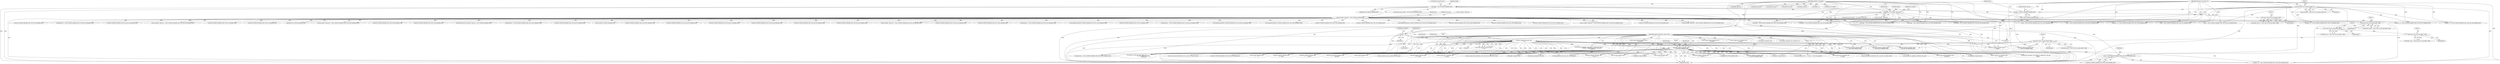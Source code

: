 digraph "0_tcpdump_3b32029db354cbc875127869d9b12a9addc75b50@pointer" {
"1001309" [label="(Call,p + (ISIS_COMMON_HEADER_SIZE+ISIS_PSNP_HEADER_SIZE))"];
"1000154" [label="(MethodParameterIn,const uint8_t *p)"];
"1000196" [label="(Call,(const struct isis_common_header *)p)"];
"1000323" [label="(Call,isis_header->fixed_len < ISIS_COMMON_HEADER_SIZE)"];
"1000304" [label="(Call,length < isis_header->fixed_len)"];
"1000203" [label="(Call,length < ISIS_COMMON_HEADER_SIZE)"];
"1000155" [label="(MethodParameterIn,u_int length)"];
"1001295" [label="(Call,print_unknown_data(ndo, pptr, \"\n\t  \", ISIS_PSNP_HEADER_SIZE))"];
"1000492" [label="(Call,print_unknown_data(ndo, optr, \"\n\t\", 8))"];
"1000153" [label="(MethodParameterIn,netdissect_options *ndo)"];
"1000191" [label="(Call,optr = p)"];
"1000234" [label="(Call,(const struct isis_psnp_header *)pptr)"];
"1000229" [label="(Call,(const struct isis_csnp_header *)pptr)"];
"1000224" [label="(Call,(const struct isis_lsp_header *)pptr)"];
"1000219" [label="(Call,(const struct isis_iih_ptp_header *)pptr)"];
"1000214" [label="(Call,(const struct isis_iih_lan_header *)pptr)"];
"1000207" [label="(Call,pptr = p+(ISIS_COMMON_HEADER_SIZE))"];
"1000203" [label="(Call,length < ISIS_COMMON_HEADER_SIZE)"];
"1000312" [label="(Identifier,ndo)"];
"1001189" [label="(Call,p + (ISIS_COMMON_HEADER_SIZE+ISIS_CSNP_HEADER_SIZE))"];
"1000739" [label="(Call,length=pdu_len)"];
"1000232" [label="(Call,header_psnp = (const struct isis_psnp_header *)pptr)"];
"1000524" [label="(Call,ISIS_COMMON_HEADER_SIZE+ISIS_IIH_LAN_HEADER_SIZE)"];
"1000331" [label="(Identifier,ndo)"];
"1001182" [label="(Call,packet_len -= (ISIS_COMMON_HEADER_SIZE+ISIS_CSNP_HEADER_SIZE))"];
"1001294" [label="(Call,!print_unknown_data(ndo, pptr, \"\n\t  \", ISIS_PSNP_HEADER_SIZE))"];
"1000644" [label="(Call,print_unknown_data(ndo, pptr, \"\n\t  \", ISIS_IIH_LAN_HEADER_SIZE))"];
"1000204" [label="(Identifier,length)"];
"1000192" [label="(Identifier,optr)"];
"1001175" [label="(Call,print_unknown_data(ndo, pptr, \"\n\t  \", ISIS_CSNP_HEADER_SIZE))"];
"1000213" [label="(Identifier,header_iih_lan)"];
"1000194" [label="(Call,isis_header = (const struct isis_common_header *)p)"];
"1001299" [label="(Identifier,ISIS_PSNP_HEADER_SIZE)"];
"1000799" [label="(Call,ISIS_COMMON_HEADER_SIZE+ISIS_IIH_PTP_HEADER_SIZE)"];
"1000509" [label="(Call,ISIS_COMMON_HEADER_SIZE+ISIS_IIH_LAN_HEADER_SIZE)"];
"1003083" [label="(MethodReturn,RET)"];
"1000792" [label="(Call,ISIS_COMMON_HEADER_SIZE+ISIS_IIH_PTP_HEADER_SIZE)"];
"1000832" [label="(Call,length < ISIS_COMMON_HEADER_SIZE+ISIS_LSP_HEADER_SIZE)"];
"1001295" [label="(Call,print_unknown_data(ndo, pptr, \"\n\t  \", ISIS_PSNP_HEADER_SIZE))"];
"1001077" [label="(Call,ISIS_COMMON_HEADER_SIZE+ISIS_CSNP_HEADER_SIZE)"];
"1000658" [label="(Call,p + (ISIS_COMMON_HEADER_SIZE+ISIS_IIH_LAN_HEADER_SIZE))"];
"1000492" [label="(Call,print_unknown_data(ndo, optr, \"\n\t\", 8))"];
"1002324" [label="(Call,ipaddr_string(ndo, tptr))"];
"1000797" [label="(Call,p + (ISIS_COMMON_HEADER_SIZE+ISIS_IIH_PTP_HEADER_SIZE))"];
"1000495" [label="(Literal,\"\n\t\")"];
"1002342" [label="(Call,fn_printzp(ndo, tptr, tmp, ndo->ndo_snapend))"];
"1001798" [label="(Call,isis_print_extd_ip_reach(ndo, tptr, \"\n\t      \", AF_INET))"];
"1000195" [label="(Identifier,isis_header)"];
"1000224" [label="(Call,(const struct isis_lsp_header *)pptr)"];
"1000666" [label="(Call,isis_header->fixed_len != (ISIS_COMMON_HEADER_SIZE+ISIS_IIH_PTP_HEADER_SIZE))"];
"1001311" [label="(Call,ISIS_COMMON_HEADER_SIZE+ISIS_PSNP_HEADER_SIZE)"];
"1001571" [label="(Call,isis_print_ext_is_reach(ndo, tptr, \"\n\t      \", tlv_type))"];
"1001049" [label="(Call,p + (ISIS_COMMON_HEADER_SIZE+ISIS_LSP_HEADER_SIZE))"];
"1000156" [label="(Block,)"];
"1001304" [label="(Call,ISIS_COMMON_HEADER_SIZE+ISIS_PSNP_HEADER_SIZE)"];
"1001226" [label="(Call,length < ISIS_COMMON_HEADER_SIZE+ISIS_PSNP_HEADER_SIZE)"];
"1001302" [label="(Call,packet_len -= (ISIS_COMMON_HEADER_SIZE+ISIS_PSNP_HEADER_SIZE))"];
"1002995" [label="(Call,print_unknown_data(ndo, tptr, \"\n\t\t\", tmp))"];
"1000196" [label="(Call,(const struct isis_common_header *)p)"];
"1000155" [label="(MethodParameterIn,u_int length)"];
"1000493" [label="(Identifier,ndo)"];
"1001047" [label="(Call,pptr = p + (ISIS_COMMON_HEADER_SIZE+ISIS_LSP_HEADER_SIZE))"];
"1000344" [label="(Identifier,max_area)"];
"1001297" [label="(Identifier,pptr)"];
"1000535" [label="(Call,ISIS_COMMON_HEADER_SIZE+ISIS_IIH_LAN_HEADER_SIZE)"];
"1000806" [label="(Call,isis_header->fixed_len != (ISIS_COMMON_HEADER_SIZE+ISIS_LSP_HEADER_SIZE))"];
"1000206" [label="(ControlStructure,goto trunc;)"];
"1001933" [label="(Call,fn_printzp(ndo, tptr + 1, tlv_len - 1, ndo->ndo_snapend))"];
"1001843" [label="(Call,isis_print_mtid(ndo, tptr, \"\n\t      \"))"];
"1002653" [label="(Call,isis_print_mtid(ndo, tptr, \"\n\t      \"))"];
"1000207" [label="(Call,pptr = p+(ISIS_COMMON_HEADER_SIZE))"];
"1001739" [label="(Call,isis_print_tlv_ip_reach(ndo, pptr, \"\n\t      \", tlv_len))"];
"1000660" [label="(Call,ISIS_COMMON_HEADER_SIZE+ISIS_IIH_LAN_HEADER_SIZE)"];
"1001298" [label="(Literal,\"\n\t  \")"];
"1001984" [label="(Call,signature_verify(ndo, optr, length, tptr + 1,\n                                            isis_clear_checksum_lifetime,\n                                            header_lsp))"];
"1001191" [label="(Call,ISIS_COMMON_HEADER_SIZE+ISIS_CSNP_HEADER_SIZE)"];
"1002790" [label="(Call,print_unknown_data(ndo, tptr, \"\n\t      \", tlv_len - 1))"];
"1001042" [label="(Call,packet_len -= (ISIS_COMMON_HEADER_SIZE+ISIS_LSP_HEADER_SIZE))"];
"1001310" [label="(Identifier,p)"];
"1001684" [label="(Call,isis_print_metric_block(ndo, &tlv_is_reach->isis_metric_block))"];
"1001075" [label="(Call,(unsigned long)(ISIS_COMMON_HEADER_SIZE+ISIS_CSNP_HEADER_SIZE))"];
"1001271" [label="(Call,length=pdu_len)"];
"1002441" [label="(Call,ipaddr_string(ndo, tptr))"];
"1000834" [label="(Call,ISIS_COMMON_HEADER_SIZE+ISIS_LSP_HEADER_SIZE)"];
"1000305" [label="(Identifier,length)"];
"1002920" [label="(Call,isonsap_string(ndo, tptr, prefix_len / 2))"];
"1000651" [label="(Call,packet_len -= (ISIS_COMMON_HEADER_SIZE+ISIS_IIH_LAN_HEADER_SIZE))"];
"1000153" [label="(MethodParameterIn,netdissect_options *ndo)"];
"1000221" [label="(Identifier,pptr)"];
"1000522" [label="(Call,(unsigned long)(ISIS_COMMON_HEADER_SIZE+ISIS_IIH_LAN_HEADER_SIZE))"];
"1001215" [label="(Call,(unsigned long)(ISIS_COMMON_HEADER_SIZE+ISIS_PSNP_HEADER_SIZE))"];
"1000915" [label="(Call,osi_print_cksum(ndo, (const uint8_t *)header_lsp->lsp_id,\n                        EXTRACT_16BITS(header_lsp->checksum),\n                        12, length-12))"];
"1001035" [label="(Call,print_unknown_data(ndo, pptr, \"\n\t  \", ISIS_LSP_HEADER_SIZE))"];
"1001088" [label="(Call,ISIS_COMMON_HEADER_SIZE+ISIS_CSNP_HEADER_SIZE)"];
"1000810" [label="(Call,ISIS_COMMON_HEADER_SIZE+ISIS_LSP_HEADER_SIZE)"];
"1003035" [label="(Call,print_unknown_data(ndo, pptr, \"\n\t      \", tlv_len))"];
"1000217" [label="(Call,header_iih_ptp = (const struct isis_iih_ptp_header *)pptr)"];
"1000683" [label="(Call,(unsigned long)(ISIS_COMMON_HEADER_SIZE+ISIS_IIH_PTP_HEADER_SIZE))"];
"1000303" [label="(ControlStructure,if (length < isis_header->fixed_len))"];
"1001755" [label="(Call,isis_print_extd_ip_reach(ndo, tptr, \"\n\t      \", AF_INET))"];
"1002242" [label="(Call,isis_print_mt_port_cap_subtlv(ndo, tptr, tmp))"];
"1001333" [label="(Call,print_unknown_data(ndo, pptr, \"\n\t  \", length))"];
"1000653" [label="(Call,ISIS_COMMON_HEADER_SIZE+ISIS_IIH_LAN_HEADER_SIZE)"];
"1000154" [label="(MethodParameterIn,const uint8_t *p)"];
"1000226" [label="(Identifier,pptr)"];
"1000236" [label="(Identifier,pptr)"];
"1000795" [label="(Call,pptr = p + (ISIS_COMMON_HEADER_SIZE+ISIS_IIH_PTP_HEADER_SIZE))"];
"1000191" [label="(Call,optr = p)"];
"1000219" [label="(Call,(const struct isis_iih_ptp_header *)pptr)"];
"1000202" [label="(ControlStructure,if (length < ISIS_COMMON_HEADER_SIZE))"];
"1002414" [label="(Call,ipaddr_string(ndo, tptr))"];
"1000670" [label="(Call,ISIS_COMMON_HEADER_SIZE+ISIS_IIH_PTP_HEADER_SIZE)"];
"1001900" [label="(Call,ip6addr_string(ndo, tptr))"];
"1000505" [label="(Call,isis_header->fixed_len != (ISIS_COMMON_HEADER_SIZE+ISIS_IIH_LAN_HEADER_SIZE))"];
"1001202" [label="(Call,ISIS_COMMON_HEADER_SIZE+ISIS_PSNP_HEADER_SIZE)"];
"1002576" [label="(Call,tptr-optr)"];
"1001058" [label="(Call,isis_header->fixed_len != (ISIS_COMMON_HEADER_SIZE+ISIS_CSNP_HEADER_SIZE))"];
"1000229" [label="(Call,(const struct isis_csnp_header *)pptr)"];
"1000222" [label="(Call,header_lsp = (const struct isis_lsp_header *)pptr)"];
"1000198" [label="(Identifier,p)"];
"1001062" [label="(Call,ISIS_COMMON_HEADER_SIZE+ISIS_CSNP_HEADER_SIZE)"];
"1002055" [label="(Call,print_unknown_data(ndo, tptr + 1, \"\n\t\t  \", tlv_len - 1))"];
"1000231" [label="(Identifier,pptr)"];
"1000656" [label="(Call,pptr = p + (ISIS_COMMON_HEADER_SIZE+ISIS_IIH_LAN_HEADER_SIZE))"];
"1001722" [label="(Call,isis_print_metric_block(ndo, &tlv_es_reach->isis_metric_block))"];
"1000208" [label="(Identifier,pptr)"];
"1002571" [label="(Call,osi_print_cksum(ndo, optr, EXTRACT_16BITS(tptr), tptr-optr,\n                length))"];
"1001427" [label="(Call,isonsap_string(ndo, tptr, alen))"];
"1000533" [label="(Call,length < ISIS_COMMON_HEADER_SIZE+ISIS_IIH_LAN_HEADER_SIZE)"];
"1000790" [label="(Call,packet_len -= (ISIS_COMMON_HEADER_SIZE+ISIS_IIH_PTP_HEADER_SIZE))"];
"1000234" [label="(Call,(const struct isis_psnp_header *)pptr)"];
"1000306" [label="(Call,isis_header->fixed_len)"];
"1000209" [label="(Call,p+(ISIS_COMMON_HEADER_SIZE))"];
"1001866" [label="(Call,isis_print_extd_ip_reach(ndo, tptr, \"\n\t      \", AF_INET6))"];
"1000494" [label="(Identifier,optr)"];
"1001187" [label="(Call,pptr = p + (ISIS_COMMON_HEADER_SIZE+ISIS_CSNP_HEADER_SIZE))"];
"1001307" [label="(Call,pptr = p + (ISIS_COMMON_HEADER_SIZE+ISIS_PSNP_HEADER_SIZE))"];
"1001044" [label="(Call,ISIS_COMMON_HEADER_SIZE+ISIS_LSP_HEADER_SIZE)"];
"1001051" [label="(Call,ISIS_COMMON_HEADER_SIZE+ISIS_LSP_HEADER_SIZE)"];
"1000887" [label="(Call,length=pdu_len)"];
"1000496" [label="(Literal,8)"];
"1000193" [label="(Identifier,p)"];
"1002287" [label="(Call,isis_print_mt_capability_subtlv(ndo, tptr, tmp))"];
"1000592" [label="(Call,length=pdu_len)"];
"1001131" [label="(Call,length=pdu_len)"];
"1000327" [label="(Identifier,ISIS_COMMON_HEADER_SIZE)"];
"1001198" [label="(Call,isis_header->fixed_len != (ISIS_COMMON_HEADER_SIZE+ISIS_PSNP_HEADER_SIZE))"];
"1000205" [label="(Identifier,ISIS_COMMON_HEADER_SIZE)"];
"1000927" [label="(Call,length-12)"];
"1002860" [label="(Call,isis_print_metric_block(ndo, (const struct isis_metric_block *)tptr))"];
"1000216" [label="(Identifier,pptr)"];
"1003018" [label="(Call,print_unknown_data(ndo, pptr, \"\n\t\t\", tlv_len))"];
"1000324" [label="(Call,isis_header->fixed_len)"];
"1001309" [label="(Call,p + (ISIS_COMMON_HEADER_SIZE+ISIS_PSNP_HEADER_SIZE))"];
"1000323" [label="(Call,isis_header->fixed_len < ISIS_COMMON_HEADER_SIZE)"];
"1001296" [label="(Identifier,ndo)"];
"1001217" [label="(Call,ISIS_COMMON_HEADER_SIZE+ISIS_PSNP_HEADER_SIZE)"];
"1000325" [label="(Identifier,isis_header)"];
"1001184" [label="(Call,ISIS_COMMON_HEADER_SIZE+ISIS_CSNP_HEADER_SIZE)"];
"1000491" [label="(Call,!print_unknown_data(ndo, optr, \"\n\t\", 8))"];
"1000322" [label="(ControlStructure,if (isis_header->fixed_len < ISIS_COMMON_HEADER_SIZE))"];
"1001086" [label="(Call,length < ISIS_COMMON_HEADER_SIZE+ISIS_CSNP_HEADER_SIZE)"];
"1001775" [label="(Call,isis_print_mtid(ndo, tptr, \"\n\t      \"))"];
"1000685" [label="(Call,ISIS_COMMON_HEADER_SIZE+ISIS_IIH_PTP_HEADER_SIZE)"];
"1000338" [label="(Call,(u_int)ISIS_COMMON_HEADER_SIZE)"];
"1000227" [label="(Call,header_csnp = (const struct isis_csnp_header *)pptr)"];
"1001228" [label="(Call,ISIS_COMMON_HEADER_SIZE+ISIS_PSNP_HEADER_SIZE)"];
"1000212" [label="(Call,header_iih_lan = (const struct isis_iih_lan_header *)pptr)"];
"1000304" [label="(Call,length < isis_header->fixed_len)"];
"1000694" [label="(Call,length < ISIS_COMMON_HEADER_SIZE+ISIS_IIH_PTP_HEADER_SIZE)"];
"1000188" [label="(Call,packet_len=length)"];
"1001543" [label="(Call,isis_print_mtid(ndo, tptr, \"\n\t      \"))"];
"1001627" [label="(Call,isis_print_ext_is_reach(ndo, tptr, \"\n\t      \", tlv_type))"];
"1002303" [label="(Call,ipaddr_string(ndo, pptr))"];
"1000783" [label="(Call,print_unknown_data(ndo, pptr, \"\n\t  \", ISIS_IIH_PTP_HEADER_SIZE))"];
"1000214" [label="(Call,(const struct isis_iih_lan_header *)pptr)"];
"1000696" [label="(Call,ISIS_COMMON_HEADER_SIZE+ISIS_IIH_PTP_HEADER_SIZE)"];
"1001823" [label="(Call,isis_print_extd_ip_reach(ndo, tptr, \"\n\t      \", AF_INET6))"];
"1001598" [label="(Call,isis_print_ext_is_reach(ndo, tptr, \"\n\t      \", tlv_type))"];
"1001309" -> "1001307"  [label="AST: "];
"1001309" -> "1001311"  [label="CFG: "];
"1001310" -> "1001309"  [label="AST: "];
"1001311" -> "1001309"  [label="AST: "];
"1001307" -> "1001309"  [label="CFG: "];
"1001309" -> "1003083"  [label="DDG: "];
"1001309" -> "1003083"  [label="DDG: "];
"1000154" -> "1001309"  [label="DDG: "];
"1000196" -> "1001309"  [label="DDG: "];
"1000323" -> "1001309"  [label="DDG: "];
"1001295" -> "1001309"  [label="DDG: "];
"1000154" -> "1000152"  [label="AST: "];
"1000154" -> "1003083"  [label="DDG: "];
"1000154" -> "1000191"  [label="DDG: "];
"1000154" -> "1000196"  [label="DDG: "];
"1000154" -> "1000207"  [label="DDG: "];
"1000154" -> "1000209"  [label="DDG: "];
"1000154" -> "1000656"  [label="DDG: "];
"1000154" -> "1000658"  [label="DDG: "];
"1000154" -> "1000795"  [label="DDG: "];
"1000154" -> "1000797"  [label="DDG: "];
"1000154" -> "1001047"  [label="DDG: "];
"1000154" -> "1001049"  [label="DDG: "];
"1000154" -> "1001187"  [label="DDG: "];
"1000154" -> "1001189"  [label="DDG: "];
"1000154" -> "1001307"  [label="DDG: "];
"1000196" -> "1000194"  [label="AST: "];
"1000196" -> "1000198"  [label="CFG: "];
"1000197" -> "1000196"  [label="AST: "];
"1000198" -> "1000196"  [label="AST: "];
"1000194" -> "1000196"  [label="CFG: "];
"1000196" -> "1003083"  [label="DDG: "];
"1000196" -> "1000194"  [label="DDG: "];
"1000196" -> "1000207"  [label="DDG: "];
"1000196" -> "1000209"  [label="DDG: "];
"1000196" -> "1000656"  [label="DDG: "];
"1000196" -> "1000658"  [label="DDG: "];
"1000196" -> "1000795"  [label="DDG: "];
"1000196" -> "1000797"  [label="DDG: "];
"1000196" -> "1001047"  [label="DDG: "];
"1000196" -> "1001049"  [label="DDG: "];
"1000196" -> "1001187"  [label="DDG: "];
"1000196" -> "1001189"  [label="DDG: "];
"1000196" -> "1001307"  [label="DDG: "];
"1000323" -> "1000322"  [label="AST: "];
"1000323" -> "1000327"  [label="CFG: "];
"1000324" -> "1000323"  [label="AST: "];
"1000327" -> "1000323"  [label="AST: "];
"1000331" -> "1000323"  [label="CFG: "];
"1000344" -> "1000323"  [label="CFG: "];
"1000323" -> "1003083"  [label="DDG: "];
"1000323" -> "1003083"  [label="DDG: "];
"1000323" -> "1003083"  [label="DDG: "];
"1000304" -> "1000323"  [label="DDG: "];
"1000203" -> "1000323"  [label="DDG: "];
"1000323" -> "1000338"  [label="DDG: "];
"1000323" -> "1000505"  [label="DDG: "];
"1000323" -> "1000505"  [label="DDG: "];
"1000323" -> "1000509"  [label="DDG: "];
"1000323" -> "1000522"  [label="DDG: "];
"1000323" -> "1000524"  [label="DDG: "];
"1000323" -> "1000533"  [label="DDG: "];
"1000323" -> "1000535"  [label="DDG: "];
"1000323" -> "1000651"  [label="DDG: "];
"1000323" -> "1000653"  [label="DDG: "];
"1000323" -> "1000656"  [label="DDG: "];
"1000323" -> "1000658"  [label="DDG: "];
"1000323" -> "1000660"  [label="DDG: "];
"1000323" -> "1000666"  [label="DDG: "];
"1000323" -> "1000666"  [label="DDG: "];
"1000323" -> "1000670"  [label="DDG: "];
"1000323" -> "1000683"  [label="DDG: "];
"1000323" -> "1000685"  [label="DDG: "];
"1000323" -> "1000694"  [label="DDG: "];
"1000323" -> "1000696"  [label="DDG: "];
"1000323" -> "1000790"  [label="DDG: "];
"1000323" -> "1000792"  [label="DDG: "];
"1000323" -> "1000795"  [label="DDG: "];
"1000323" -> "1000797"  [label="DDG: "];
"1000323" -> "1000799"  [label="DDG: "];
"1000323" -> "1000806"  [label="DDG: "];
"1000323" -> "1000806"  [label="DDG: "];
"1000323" -> "1000810"  [label="DDG: "];
"1000323" -> "1000832"  [label="DDG: "];
"1000323" -> "1000834"  [label="DDG: "];
"1000323" -> "1001042"  [label="DDG: "];
"1000323" -> "1001044"  [label="DDG: "];
"1000323" -> "1001047"  [label="DDG: "];
"1000323" -> "1001049"  [label="DDG: "];
"1000323" -> "1001051"  [label="DDG: "];
"1000323" -> "1001058"  [label="DDG: "];
"1000323" -> "1001058"  [label="DDG: "];
"1000323" -> "1001062"  [label="DDG: "];
"1000323" -> "1001075"  [label="DDG: "];
"1000323" -> "1001077"  [label="DDG: "];
"1000323" -> "1001086"  [label="DDG: "];
"1000323" -> "1001088"  [label="DDG: "];
"1000323" -> "1001182"  [label="DDG: "];
"1000323" -> "1001184"  [label="DDG: "];
"1000323" -> "1001187"  [label="DDG: "];
"1000323" -> "1001189"  [label="DDG: "];
"1000323" -> "1001191"  [label="DDG: "];
"1000323" -> "1001198"  [label="DDG: "];
"1000323" -> "1001198"  [label="DDG: "];
"1000323" -> "1001202"  [label="DDG: "];
"1000323" -> "1001215"  [label="DDG: "];
"1000323" -> "1001217"  [label="DDG: "];
"1000323" -> "1001226"  [label="DDG: "];
"1000323" -> "1001228"  [label="DDG: "];
"1000323" -> "1001302"  [label="DDG: "];
"1000323" -> "1001304"  [label="DDG: "];
"1000323" -> "1001307"  [label="DDG: "];
"1000323" -> "1001311"  [label="DDG: "];
"1000304" -> "1000303"  [label="AST: "];
"1000304" -> "1000306"  [label="CFG: "];
"1000305" -> "1000304"  [label="AST: "];
"1000306" -> "1000304"  [label="AST: "];
"1000312" -> "1000304"  [label="CFG: "];
"1000325" -> "1000304"  [label="CFG: "];
"1000304" -> "1003083"  [label="DDG: "];
"1000304" -> "1003083"  [label="DDG: "];
"1000304" -> "1003083"  [label="DDG: "];
"1000203" -> "1000304"  [label="DDG: "];
"1000155" -> "1000304"  [label="DDG: "];
"1000304" -> "1000533"  [label="DDG: "];
"1000304" -> "1000694"  [label="DDG: "];
"1000304" -> "1000832"  [label="DDG: "];
"1000304" -> "1001086"  [label="DDG: "];
"1000304" -> "1001226"  [label="DDG: "];
"1000304" -> "1001333"  [label="DDG: "];
"1000203" -> "1000202"  [label="AST: "];
"1000203" -> "1000205"  [label="CFG: "];
"1000204" -> "1000203"  [label="AST: "];
"1000205" -> "1000203"  [label="AST: "];
"1000206" -> "1000203"  [label="CFG: "];
"1000208" -> "1000203"  [label="CFG: "];
"1000203" -> "1003083"  [label="DDG: "];
"1000203" -> "1003083"  [label="DDG: "];
"1000203" -> "1003083"  [label="DDG: "];
"1000155" -> "1000203"  [label="DDG: "];
"1000203" -> "1000207"  [label="DDG: "];
"1000203" -> "1000209"  [label="DDG: "];
"1000155" -> "1000152"  [label="AST: "];
"1000155" -> "1003083"  [label="DDG: "];
"1000155" -> "1000188"  [label="DDG: "];
"1000155" -> "1000533"  [label="DDG: "];
"1000155" -> "1000592"  [label="DDG: "];
"1000155" -> "1000694"  [label="DDG: "];
"1000155" -> "1000739"  [label="DDG: "];
"1000155" -> "1000832"  [label="DDG: "];
"1000155" -> "1000887"  [label="DDG: "];
"1000155" -> "1000927"  [label="DDG: "];
"1000155" -> "1001086"  [label="DDG: "];
"1000155" -> "1001131"  [label="DDG: "];
"1000155" -> "1001226"  [label="DDG: "];
"1000155" -> "1001271"  [label="DDG: "];
"1000155" -> "1001333"  [label="DDG: "];
"1000155" -> "1001984"  [label="DDG: "];
"1000155" -> "1002571"  [label="DDG: "];
"1001295" -> "1001294"  [label="AST: "];
"1001295" -> "1001299"  [label="CFG: "];
"1001296" -> "1001295"  [label="AST: "];
"1001297" -> "1001295"  [label="AST: "];
"1001298" -> "1001295"  [label="AST: "];
"1001299" -> "1001295"  [label="AST: "];
"1001294" -> "1001295"  [label="CFG: "];
"1001295" -> "1003083"  [label="DDG: "];
"1001295" -> "1003083"  [label="DDG: "];
"1001295" -> "1003083"  [label="DDG: "];
"1001295" -> "1001294"  [label="DDG: "];
"1001295" -> "1001294"  [label="DDG: "];
"1001295" -> "1001294"  [label="DDG: "];
"1001295" -> "1001294"  [label="DDG: "];
"1000492" -> "1001295"  [label="DDG: "];
"1000153" -> "1001295"  [label="DDG: "];
"1000234" -> "1001295"  [label="DDG: "];
"1001295" -> "1001302"  [label="DDG: "];
"1001295" -> "1001304"  [label="DDG: "];
"1001295" -> "1001307"  [label="DDG: "];
"1001295" -> "1001311"  [label="DDG: "];
"1001295" -> "1001427"  [label="DDG: "];
"1001295" -> "1001543"  [label="DDG: "];
"1001295" -> "1001598"  [label="DDG: "];
"1001295" -> "1001627"  [label="DDG: "];
"1001295" -> "1001684"  [label="DDG: "];
"1001295" -> "1001722"  [label="DDG: "];
"1001295" -> "1001739"  [label="DDG: "];
"1001295" -> "1001755"  [label="DDG: "];
"1001295" -> "1001775"  [label="DDG: "];
"1001295" -> "1001823"  [label="DDG: "];
"1001295" -> "1001843"  [label="DDG: "];
"1001295" -> "1001900"  [label="DDG: "];
"1001295" -> "1001933"  [label="DDG: "];
"1001295" -> "1001984"  [label="DDG: "];
"1001295" -> "1002055"  [label="DDG: "];
"1001295" -> "1002242"  [label="DDG: "];
"1001295" -> "1002287"  [label="DDG: "];
"1001295" -> "1002303"  [label="DDG: "];
"1001295" -> "1002324"  [label="DDG: "];
"1001295" -> "1002342"  [label="DDG: "];
"1001295" -> "1002414"  [label="DDG: "];
"1001295" -> "1002571"  [label="DDG: "];
"1001295" -> "1002653"  [label="DDG: "];
"1001295" -> "1002790"  [label="DDG: "];
"1001295" -> "1002860"  [label="DDG: "];
"1001295" -> "1002995"  [label="DDG: "];
"1001295" -> "1003018"  [label="DDG: "];
"1001295" -> "1003035"  [label="DDG: "];
"1000492" -> "1000491"  [label="AST: "];
"1000492" -> "1000496"  [label="CFG: "];
"1000493" -> "1000492"  [label="AST: "];
"1000494" -> "1000492"  [label="AST: "];
"1000495" -> "1000492"  [label="AST: "];
"1000496" -> "1000492"  [label="AST: "];
"1000491" -> "1000492"  [label="CFG: "];
"1000492" -> "1003083"  [label="DDG: "];
"1000492" -> "1003083"  [label="DDG: "];
"1000492" -> "1000491"  [label="DDG: "];
"1000492" -> "1000491"  [label="DDG: "];
"1000492" -> "1000491"  [label="DDG: "];
"1000492" -> "1000491"  [label="DDG: "];
"1000153" -> "1000492"  [label="DDG: "];
"1000191" -> "1000492"  [label="DDG: "];
"1000492" -> "1000644"  [label="DDG: "];
"1000492" -> "1000783"  [label="DDG: "];
"1000492" -> "1000915"  [label="DDG: "];
"1000492" -> "1001175"  [label="DDG: "];
"1000492" -> "1001333"  [label="DDG: "];
"1000492" -> "1001427"  [label="DDG: "];
"1000492" -> "1001543"  [label="DDG: "];
"1000492" -> "1001598"  [label="DDG: "];
"1000492" -> "1001627"  [label="DDG: "];
"1000492" -> "1001684"  [label="DDG: "];
"1000492" -> "1001722"  [label="DDG: "];
"1000492" -> "1001739"  [label="DDG: "];
"1000492" -> "1001755"  [label="DDG: "];
"1000492" -> "1001775"  [label="DDG: "];
"1000492" -> "1001823"  [label="DDG: "];
"1000492" -> "1001843"  [label="DDG: "];
"1000492" -> "1001900"  [label="DDG: "];
"1000492" -> "1001933"  [label="DDG: "];
"1000492" -> "1001984"  [label="DDG: "];
"1000492" -> "1001984"  [label="DDG: "];
"1000492" -> "1002055"  [label="DDG: "];
"1000492" -> "1002242"  [label="DDG: "];
"1000492" -> "1002287"  [label="DDG: "];
"1000492" -> "1002303"  [label="DDG: "];
"1000492" -> "1002324"  [label="DDG: "];
"1000492" -> "1002342"  [label="DDG: "];
"1000492" -> "1002414"  [label="DDG: "];
"1000492" -> "1002571"  [label="DDG: "];
"1000492" -> "1002576"  [label="DDG: "];
"1000492" -> "1002653"  [label="DDG: "];
"1000492" -> "1002790"  [label="DDG: "];
"1000492" -> "1002860"  [label="DDG: "];
"1000492" -> "1002995"  [label="DDG: "];
"1000492" -> "1003018"  [label="DDG: "];
"1000492" -> "1003035"  [label="DDG: "];
"1000153" -> "1000152"  [label="AST: "];
"1000153" -> "1003083"  [label="DDG: "];
"1000153" -> "1000644"  [label="DDG: "];
"1000153" -> "1000783"  [label="DDG: "];
"1000153" -> "1000915"  [label="DDG: "];
"1000153" -> "1001035"  [label="DDG: "];
"1000153" -> "1001175"  [label="DDG: "];
"1000153" -> "1001333"  [label="DDG: "];
"1000153" -> "1001427"  [label="DDG: "];
"1000153" -> "1001543"  [label="DDG: "];
"1000153" -> "1001571"  [label="DDG: "];
"1000153" -> "1001598"  [label="DDG: "];
"1000153" -> "1001627"  [label="DDG: "];
"1000153" -> "1001684"  [label="DDG: "];
"1000153" -> "1001722"  [label="DDG: "];
"1000153" -> "1001739"  [label="DDG: "];
"1000153" -> "1001755"  [label="DDG: "];
"1000153" -> "1001775"  [label="DDG: "];
"1000153" -> "1001798"  [label="DDG: "];
"1000153" -> "1001823"  [label="DDG: "];
"1000153" -> "1001843"  [label="DDG: "];
"1000153" -> "1001866"  [label="DDG: "];
"1000153" -> "1001900"  [label="DDG: "];
"1000153" -> "1001933"  [label="DDG: "];
"1000153" -> "1001984"  [label="DDG: "];
"1000153" -> "1002055"  [label="DDG: "];
"1000153" -> "1002242"  [label="DDG: "];
"1000153" -> "1002287"  [label="DDG: "];
"1000153" -> "1002303"  [label="DDG: "];
"1000153" -> "1002324"  [label="DDG: "];
"1000153" -> "1002342"  [label="DDG: "];
"1000153" -> "1002414"  [label="DDG: "];
"1000153" -> "1002441"  [label="DDG: "];
"1000153" -> "1002571"  [label="DDG: "];
"1000153" -> "1002653"  [label="DDG: "];
"1000153" -> "1002790"  [label="DDG: "];
"1000153" -> "1002860"  [label="DDG: "];
"1000153" -> "1002920"  [label="DDG: "];
"1000153" -> "1002995"  [label="DDG: "];
"1000153" -> "1003018"  [label="DDG: "];
"1000153" -> "1003035"  [label="DDG: "];
"1000191" -> "1000156"  [label="AST: "];
"1000191" -> "1000193"  [label="CFG: "];
"1000192" -> "1000191"  [label="AST: "];
"1000193" -> "1000191"  [label="AST: "];
"1000195" -> "1000191"  [label="CFG: "];
"1000191" -> "1003083"  [label="DDG: "];
"1000191" -> "1001984"  [label="DDG: "];
"1000191" -> "1002576"  [label="DDG: "];
"1000234" -> "1000232"  [label="AST: "];
"1000234" -> "1000236"  [label="CFG: "];
"1000235" -> "1000234"  [label="AST: "];
"1000236" -> "1000234"  [label="AST: "];
"1000232" -> "1000234"  [label="CFG: "];
"1000234" -> "1003083"  [label="DDG: "];
"1000234" -> "1000232"  [label="DDG: "];
"1000229" -> "1000234"  [label="DDG: "];
"1000234" -> "1000644"  [label="DDG: "];
"1000234" -> "1000783"  [label="DDG: "];
"1000234" -> "1001035"  [label="DDG: "];
"1000234" -> "1001175"  [label="DDG: "];
"1000234" -> "1001333"  [label="DDG: "];
"1000229" -> "1000227"  [label="AST: "];
"1000229" -> "1000231"  [label="CFG: "];
"1000230" -> "1000229"  [label="AST: "];
"1000231" -> "1000229"  [label="AST: "];
"1000227" -> "1000229"  [label="CFG: "];
"1000229" -> "1000227"  [label="DDG: "];
"1000224" -> "1000229"  [label="DDG: "];
"1000224" -> "1000222"  [label="AST: "];
"1000224" -> "1000226"  [label="CFG: "];
"1000225" -> "1000224"  [label="AST: "];
"1000226" -> "1000224"  [label="AST: "];
"1000222" -> "1000224"  [label="CFG: "];
"1000224" -> "1000222"  [label="DDG: "];
"1000219" -> "1000224"  [label="DDG: "];
"1000219" -> "1000217"  [label="AST: "];
"1000219" -> "1000221"  [label="CFG: "];
"1000220" -> "1000219"  [label="AST: "];
"1000221" -> "1000219"  [label="AST: "];
"1000217" -> "1000219"  [label="CFG: "];
"1000219" -> "1000217"  [label="DDG: "];
"1000214" -> "1000219"  [label="DDG: "];
"1000214" -> "1000212"  [label="AST: "];
"1000214" -> "1000216"  [label="CFG: "];
"1000215" -> "1000214"  [label="AST: "];
"1000216" -> "1000214"  [label="AST: "];
"1000212" -> "1000214"  [label="CFG: "];
"1000214" -> "1000212"  [label="DDG: "];
"1000207" -> "1000214"  [label="DDG: "];
"1000207" -> "1000156"  [label="AST: "];
"1000207" -> "1000209"  [label="CFG: "];
"1000208" -> "1000207"  [label="AST: "];
"1000209" -> "1000207"  [label="AST: "];
"1000213" -> "1000207"  [label="CFG: "];
"1000207" -> "1003083"  [label="DDG: "];
}
